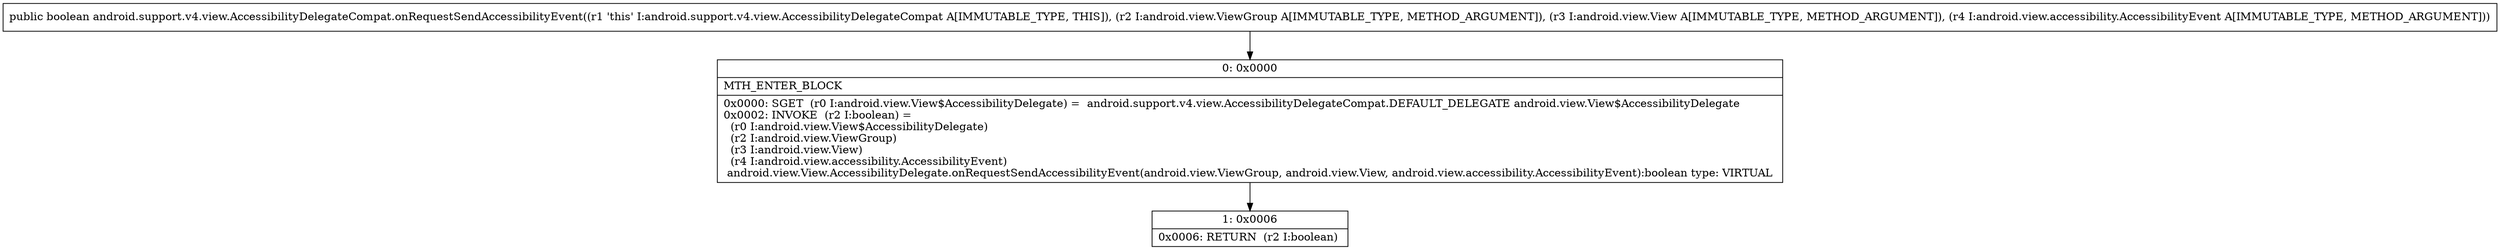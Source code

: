 digraph "CFG forandroid.support.v4.view.AccessibilityDelegateCompat.onRequestSendAccessibilityEvent(Landroid\/view\/ViewGroup;Landroid\/view\/View;Landroid\/view\/accessibility\/AccessibilityEvent;)Z" {
Node_0 [shape=record,label="{0\:\ 0x0000|MTH_ENTER_BLOCK\l|0x0000: SGET  (r0 I:android.view.View$AccessibilityDelegate) =  android.support.v4.view.AccessibilityDelegateCompat.DEFAULT_DELEGATE android.view.View$AccessibilityDelegate \l0x0002: INVOKE  (r2 I:boolean) = \l  (r0 I:android.view.View$AccessibilityDelegate)\l  (r2 I:android.view.ViewGroup)\l  (r3 I:android.view.View)\l  (r4 I:android.view.accessibility.AccessibilityEvent)\l android.view.View.AccessibilityDelegate.onRequestSendAccessibilityEvent(android.view.ViewGroup, android.view.View, android.view.accessibility.AccessibilityEvent):boolean type: VIRTUAL \l}"];
Node_1 [shape=record,label="{1\:\ 0x0006|0x0006: RETURN  (r2 I:boolean) \l}"];
MethodNode[shape=record,label="{public boolean android.support.v4.view.AccessibilityDelegateCompat.onRequestSendAccessibilityEvent((r1 'this' I:android.support.v4.view.AccessibilityDelegateCompat A[IMMUTABLE_TYPE, THIS]), (r2 I:android.view.ViewGroup A[IMMUTABLE_TYPE, METHOD_ARGUMENT]), (r3 I:android.view.View A[IMMUTABLE_TYPE, METHOD_ARGUMENT]), (r4 I:android.view.accessibility.AccessibilityEvent A[IMMUTABLE_TYPE, METHOD_ARGUMENT])) }"];
MethodNode -> Node_0;
Node_0 -> Node_1;
}

